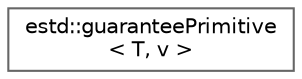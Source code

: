digraph "Graphical Class Hierarchy"
{
 // LATEX_PDF_SIZE
  bgcolor="transparent";
  edge [fontname=Helvetica,fontsize=10,labelfontname=Helvetica,labelfontsize=10];
  node [fontname=Helvetica,fontsize=10,shape=box,height=0.2,width=0.4];
  rankdir="LR";
  Node0 [id="Node000000",label="estd::guaranteePrimitive\l\< T, v \>",height=0.2,width=0.4,color="grey40", fillcolor="white", style="filled",URL="$da/d1f/structestd_1_1guaranteePrimitive.html",tooltip=" "];
}
